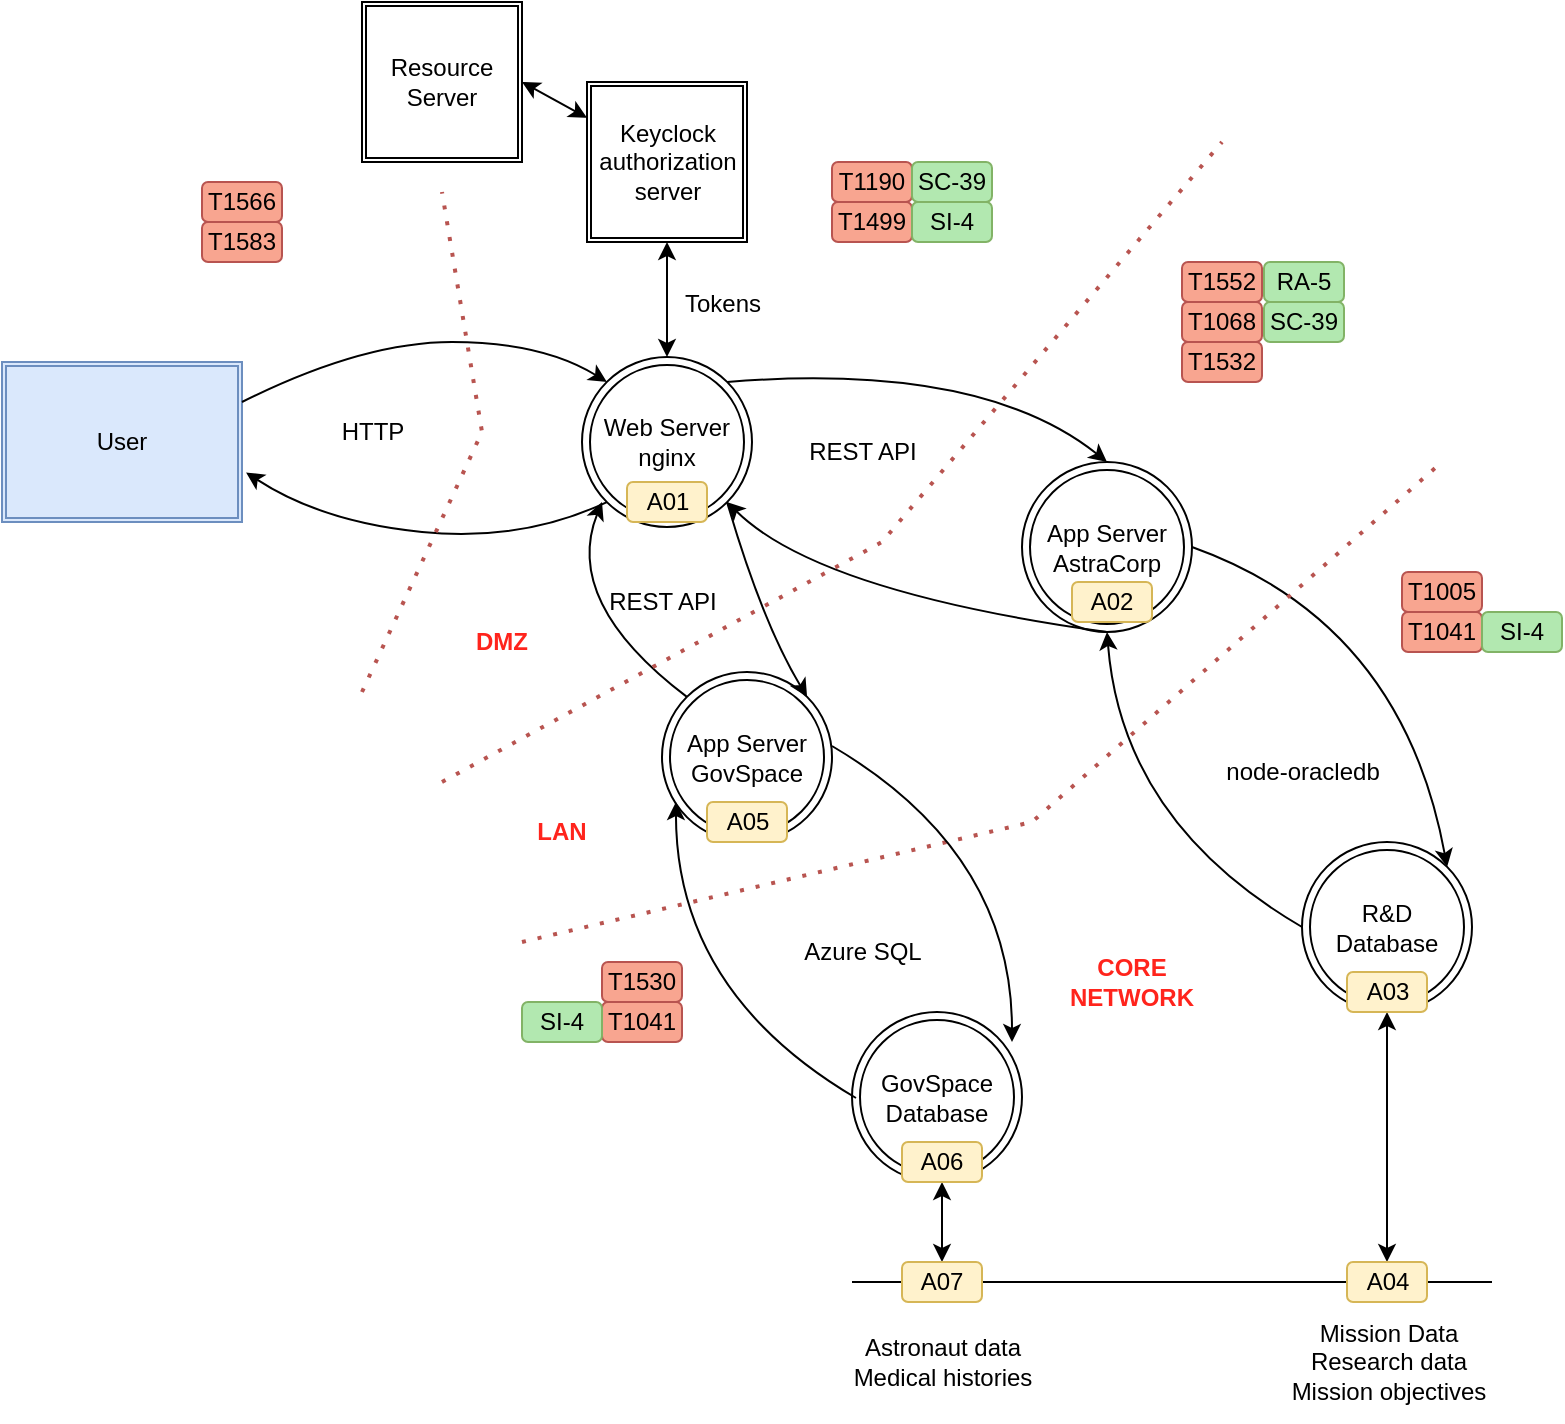 <mxfile version="21.6.8" type="device">
  <diagram name="Page-1" id="u581oy2ouIjWav65Jx8V">
    <mxGraphModel dx="1008" dy="664" grid="1" gridSize="10" guides="1" tooltips="1" connect="1" arrows="1" fold="1" page="1" pageScale="1" pageWidth="850" pageHeight="1100" math="0" shadow="0">
      <root>
        <mxCell id="0" />
        <mxCell id="1" parent="0" />
        <mxCell id="Y-DS5flWOKjTqxdoKLKr-1" value="&lt;div&gt;Web Server&lt;/div&gt;&lt;div&gt;nginx&lt;br&gt;&lt;/div&gt;" style="ellipse;shape=doubleEllipse;whiteSpace=wrap;html=1;aspect=fixed;" parent="1" vertex="1">
          <mxGeometry x="370" y="207.5" width="85" height="85" as="geometry" />
        </mxCell>
        <mxCell id="Y-DS5flWOKjTqxdoKLKr-2" value="User" style="shape=ext;double=1;rounded=0;whiteSpace=wrap;html=1;fillColor=#dae8fc;strokeColor=#6c8ebf;" parent="1" vertex="1">
          <mxGeometry x="80" y="210" width="120" height="80" as="geometry" />
        </mxCell>
        <mxCell id="Y-DS5flWOKjTqxdoKLKr-3" value="Keyclock authorization server" style="shape=ext;double=1;whiteSpace=wrap;html=1;aspect=fixed;" parent="1" vertex="1">
          <mxGeometry x="372.5" y="70" width="80" height="80" as="geometry" />
        </mxCell>
        <mxCell id="Y-DS5flWOKjTqxdoKLKr-4" value="" style="endArrow=classic;startArrow=classic;html=1;rounded=0;entryX=0.5;entryY=1;entryDx=0;entryDy=0;exitX=0.5;exitY=0;exitDx=0;exitDy=0;" parent="1" source="Y-DS5flWOKjTqxdoKLKr-1" target="Y-DS5flWOKjTqxdoKLKr-3" edge="1">
          <mxGeometry width="50" height="50" relative="1" as="geometry">
            <mxPoint x="380" y="350" as="sourcePoint" />
            <mxPoint x="430" y="300" as="targetPoint" />
          </mxGeometry>
        </mxCell>
        <mxCell id="Y-DS5flWOKjTqxdoKLKr-5" value="Tokens" style="text;html=1;align=center;verticalAlign=middle;resizable=0;points=[];autosize=1;strokeColor=none;fillColor=none;" parent="1" vertex="1">
          <mxGeometry x="410" y="166" width="60" height="30" as="geometry" />
        </mxCell>
        <mxCell id="Y-DS5flWOKjTqxdoKLKr-6" value="Resource Server" style="shape=ext;double=1;whiteSpace=wrap;html=1;aspect=fixed;" parent="1" vertex="1">
          <mxGeometry x="260" y="30" width="80" height="80" as="geometry" />
        </mxCell>
        <mxCell id="Y-DS5flWOKjTqxdoKLKr-7" value="" style="endArrow=classic;startArrow=classic;html=1;rounded=0;entryX=1;entryY=0.5;entryDx=0;entryDy=0;" parent="1" source="Y-DS5flWOKjTqxdoKLKr-3" target="Y-DS5flWOKjTqxdoKLKr-6" edge="1">
          <mxGeometry width="50" height="50" relative="1" as="geometry">
            <mxPoint x="423" y="218" as="sourcePoint" />
            <mxPoint x="423" y="160" as="targetPoint" />
          </mxGeometry>
        </mxCell>
        <mxCell id="Y-DS5flWOKjTqxdoKLKr-11" value="" style="curved=1;endArrow=classic;html=1;rounded=0;entryX=0;entryY=0;entryDx=0;entryDy=0;exitX=1;exitY=0.25;exitDx=0;exitDy=0;" parent="1" source="Y-DS5flWOKjTqxdoKLKr-2" target="Y-DS5flWOKjTqxdoKLKr-1" edge="1">
          <mxGeometry width="50" height="50" relative="1" as="geometry">
            <mxPoint x="260" y="300" as="sourcePoint" />
            <mxPoint x="430" y="300" as="targetPoint" />
            <Array as="points">
              <mxPoint x="260" y="200" />
              <mxPoint x="350" y="200" />
            </Array>
          </mxGeometry>
        </mxCell>
        <mxCell id="Y-DS5flWOKjTqxdoKLKr-12" value="" style="curved=1;endArrow=classic;html=1;rounded=0;entryX=1.017;entryY=0.69;entryDx=0;entryDy=0;exitX=0;exitY=1;exitDx=0;exitDy=0;entryPerimeter=0;" parent="1" source="Y-DS5flWOKjTqxdoKLKr-1" target="Y-DS5flWOKjTqxdoKLKr-2" edge="1">
          <mxGeometry width="50" height="50" relative="1" as="geometry">
            <mxPoint x="370" y="300" as="sourcePoint" />
            <mxPoint x="188" y="290" as="targetPoint" />
            <Array as="points">
              <mxPoint x="340" y="300" />
              <mxPoint x="240" y="290" />
            </Array>
          </mxGeometry>
        </mxCell>
        <mxCell id="Y-DS5flWOKjTqxdoKLKr-13" value="HTTP" style="text;html=1;align=center;verticalAlign=middle;resizable=0;points=[];autosize=1;strokeColor=none;fillColor=none;" parent="1" vertex="1">
          <mxGeometry x="240" y="230" width="50" height="30" as="geometry" />
        </mxCell>
        <mxCell id="Y-DS5flWOKjTqxdoKLKr-14" value="&lt;div&gt;App Server&lt;/div&gt;&lt;div&gt;AstraCorp&lt;/div&gt;" style="ellipse;shape=doubleEllipse;whiteSpace=wrap;html=1;aspect=fixed;" parent="1" vertex="1">
          <mxGeometry x="590" y="260" width="85" height="85" as="geometry" />
        </mxCell>
        <mxCell id="Y-DS5flWOKjTqxdoKLKr-15" value="" style="curved=1;endArrow=classic;html=1;rounded=0;entryX=0.5;entryY=0;entryDx=0;entryDy=0;exitX=1;exitY=0;exitDx=0;exitDy=0;" parent="1" source="Y-DS5flWOKjTqxdoKLKr-1" target="Y-DS5flWOKjTqxdoKLKr-14" edge="1">
          <mxGeometry width="50" height="50" relative="1" as="geometry">
            <mxPoint x="450" y="235" as="sourcePoint" />
            <mxPoint x="632" y="225" as="targetPoint" />
            <Array as="points">
              <mxPoint x="570" y="210" />
            </Array>
          </mxGeometry>
        </mxCell>
        <mxCell id="Y-DS5flWOKjTqxdoKLKr-16" value="" style="curved=1;endArrow=classic;html=1;rounded=0;entryX=1;entryY=1;entryDx=0;entryDy=0;exitX=0.5;exitY=1;exitDx=0;exitDy=0;" parent="1" source="Y-DS5flWOKjTqxdoKLKr-14" target="Y-DS5flWOKjTqxdoKLKr-1" edge="1">
          <mxGeometry width="50" height="50" relative="1" as="geometry">
            <mxPoint x="615" y="315" as="sourcePoint" />
            <mxPoint x="425" y="300" as="targetPoint" />
            <Array as="points">
              <mxPoint x="488" y="325" />
            </Array>
          </mxGeometry>
        </mxCell>
        <mxCell id="Y-DS5flWOKjTqxdoKLKr-17" value="R&amp;amp;D Database" style="ellipse;shape=doubleEllipse;whiteSpace=wrap;html=1;aspect=fixed;" parent="1" vertex="1">
          <mxGeometry x="730" y="450" width="85" height="85" as="geometry" />
        </mxCell>
        <mxCell id="Y-DS5flWOKjTqxdoKLKr-18" value="Mission Data&lt;br&gt;Research data&lt;br&gt;Mission objectives" style="text;html=1;align=center;verticalAlign=middle;resizable=0;points=[];autosize=1;strokeColor=none;fillColor=none;" parent="1" vertex="1">
          <mxGeometry x="712.5" y="680" width="120" height="60" as="geometry" />
        </mxCell>
        <mxCell id="Y-DS5flWOKjTqxdoKLKr-19" value="Astronaut data&lt;br&gt;Medical histories" style="text;html=1;align=center;verticalAlign=middle;resizable=0;points=[];autosize=1;strokeColor=none;fillColor=none;" parent="1" vertex="1">
          <mxGeometry x="495" y="690" width="110" height="40" as="geometry" />
        </mxCell>
        <mxCell id="Y-DS5flWOKjTqxdoKLKr-20" value="&lt;div&gt;GovSpace&lt;/div&gt;&lt;div&gt;Database&lt;br&gt;&lt;/div&gt;" style="ellipse;shape=doubleEllipse;whiteSpace=wrap;html=1;aspect=fixed;" parent="1" vertex="1">
          <mxGeometry x="505" y="535" width="85" height="85" as="geometry" />
        </mxCell>
        <mxCell id="Y-DS5flWOKjTqxdoKLKr-21" value="" style="curved=1;endArrow=classic;html=1;rounded=0;entryX=0.5;entryY=1;entryDx=0;entryDy=0;exitX=0;exitY=0.5;exitDx=0;exitDy=0;" parent="1" source="Y-DS5flWOKjTqxdoKLKr-17" target="Y-DS5flWOKjTqxdoKLKr-14" edge="1">
          <mxGeometry width="50" height="50" relative="1" as="geometry">
            <mxPoint x="692.5" y="485" as="sourcePoint" />
            <mxPoint x="502.5" y="420" as="targetPoint" />
            <Array as="points">
              <mxPoint x="640" y="440" />
            </Array>
          </mxGeometry>
        </mxCell>
        <mxCell id="Y-DS5flWOKjTqxdoKLKr-22" value="" style="curved=1;endArrow=classic;html=1;rounded=0;entryX=1;entryY=0;entryDx=0;entryDy=0;exitX=1;exitY=0.5;exitDx=0;exitDy=0;" parent="1" source="Y-DS5flWOKjTqxdoKLKr-14" target="Y-DS5flWOKjTqxdoKLKr-17" edge="1">
          <mxGeometry width="50" height="50" relative="1" as="geometry">
            <mxPoint x="710" y="320" as="sourcePoint" />
            <mxPoint x="770" y="478" as="targetPoint" />
            <Array as="points">
              <mxPoint x="780" y="340" />
            </Array>
          </mxGeometry>
        </mxCell>
        <mxCell id="Y-DS5flWOKjTqxdoKLKr-23" value="&lt;div&gt;App Server&lt;/div&gt;&lt;div&gt;GovSpace&lt;br&gt;&lt;/div&gt;" style="ellipse;shape=doubleEllipse;whiteSpace=wrap;html=1;aspect=fixed;" parent="1" vertex="1">
          <mxGeometry x="410" y="365" width="85" height="85" as="geometry" />
        </mxCell>
        <mxCell id="Y-DS5flWOKjTqxdoKLKr-24" value="" style="curved=1;endArrow=classic;html=1;rounded=0;entryX=1;entryY=0;entryDx=0;entryDy=0;exitX=1;exitY=1;exitDx=0;exitDy=0;" parent="1" source="Y-DS5flWOKjTqxdoKLKr-1" target="Y-DS5flWOKjTqxdoKLKr-23" edge="1">
          <mxGeometry width="50" height="50" relative="1" as="geometry">
            <mxPoint x="642.5" y="395" as="sourcePoint" />
            <mxPoint x="452.5" y="330" as="targetPoint" />
            <Array as="points">
              <mxPoint x="460" y="340" />
            </Array>
          </mxGeometry>
        </mxCell>
        <mxCell id="Y-DS5flWOKjTqxdoKLKr-26" value="" style="curved=1;endArrow=classic;html=1;rounded=0;exitX=0;exitY=0;exitDx=0;exitDy=0;" parent="1" source="Y-DS5flWOKjTqxdoKLKr-23" edge="1">
          <mxGeometry width="50" height="50" relative="1" as="geometry">
            <mxPoint x="389.5" y="392" as="sourcePoint" />
            <mxPoint x="380" y="280" as="targetPoint" />
            <Array as="points">
              <mxPoint x="360" y="330" />
            </Array>
          </mxGeometry>
        </mxCell>
        <mxCell id="rwXWO6aztE1dw_tWEO8f-1" value="REST API" style="text;html=1;align=center;verticalAlign=middle;resizable=0;points=[];autosize=1;strokeColor=none;fillColor=none;" parent="1" vertex="1">
          <mxGeometry x="470" y="240" width="80" height="30" as="geometry" />
        </mxCell>
        <mxCell id="rwXWO6aztE1dw_tWEO8f-2" value="REST API" style="text;html=1;align=center;verticalAlign=middle;resizable=0;points=[];autosize=1;strokeColor=none;fillColor=none;" parent="1" vertex="1">
          <mxGeometry x="370" y="315" width="80" height="30" as="geometry" />
        </mxCell>
        <mxCell id="uUma87hHkmSIVHDN1pO2-2" value="" style="endArrow=none;dashed=1;html=1;dashPattern=1 3;strokeWidth=2;rounded=0;fillColor=#f8cecc;strokeColor=#b85450;" parent="1" edge="1">
          <mxGeometry width="50" height="50" relative="1" as="geometry">
            <mxPoint x="260" y="375" as="sourcePoint" />
            <mxPoint x="300" y="125" as="targetPoint" />
            <Array as="points">
              <mxPoint x="320" y="245" />
            </Array>
          </mxGeometry>
        </mxCell>
        <mxCell id="uUma87hHkmSIVHDN1pO2-3" value="" style="endArrow=none;dashed=1;html=1;dashPattern=1 3;strokeWidth=2;rounded=0;fillColor=#f8cecc;strokeColor=#b85450;" parent="1" edge="1">
          <mxGeometry width="50" height="50" relative="1" as="geometry">
            <mxPoint x="300" y="420" as="sourcePoint" />
            <mxPoint x="690" y="100" as="targetPoint" />
            <Array as="points">
              <mxPoint x="520" y="300" />
            </Array>
          </mxGeometry>
        </mxCell>
        <mxCell id="uUma87hHkmSIVHDN1pO2-4" value="" style="endArrow=none;dashed=1;html=1;dashPattern=1 3;strokeWidth=2;rounded=0;fillColor=#f8cecc;strokeColor=#b85450;" parent="1" edge="1">
          <mxGeometry width="50" height="50" relative="1" as="geometry">
            <mxPoint x="340" y="500" as="sourcePoint" />
            <mxPoint x="800" y="260" as="targetPoint" />
            <Array as="points">
              <mxPoint x="595" y="440" />
            </Array>
          </mxGeometry>
        </mxCell>
        <mxCell id="WtxGp2eM7L9BiFQofqWQ-3" value="" style="curved=1;endArrow=classic;html=1;rounded=0;entryX=0.082;entryY=0.765;entryDx=0;entryDy=0;exitX=0;exitY=0.5;exitDx=0;exitDy=0;entryPerimeter=0;" edge="1" parent="1" target="Y-DS5flWOKjTqxdoKLKr-23">
          <mxGeometry width="50" height="50" relative="1" as="geometry">
            <mxPoint x="507" y="578" as="sourcePoint" />
            <mxPoint x="410" y="430" as="targetPoint" />
            <Array as="points">
              <mxPoint x="417" y="525" />
            </Array>
          </mxGeometry>
        </mxCell>
        <mxCell id="WtxGp2eM7L9BiFQofqWQ-4" value="" style="curved=1;endArrow=classic;html=1;rounded=0;entryX=0.082;entryY=0.765;entryDx=0;entryDy=0;exitX=0;exitY=0.5;exitDx=0;exitDy=0;entryPerimeter=0;" edge="1" parent="1">
          <mxGeometry width="50" height="50" relative="1" as="geometry">
            <mxPoint x="495" y="402" as="sourcePoint" />
            <mxPoint x="585" y="550" as="targetPoint" />
            <Array as="points">
              <mxPoint x="585" y="455" />
            </Array>
          </mxGeometry>
        </mxCell>
        <mxCell id="WtxGp2eM7L9BiFQofqWQ-5" value="" style="endArrow=none;html=1;rounded=0;" edge="1" parent="1" source="WtxGp2eM7L9BiFQofqWQ-19">
          <mxGeometry width="50" height="50" relative="1" as="geometry">
            <mxPoint x="825" y="670" as="sourcePoint" />
            <mxPoint x="505" y="670" as="targetPoint" />
          </mxGeometry>
        </mxCell>
        <mxCell id="WtxGp2eM7L9BiFQofqWQ-7" value="" style="endArrow=classic;startArrow=classic;html=1;rounded=0;entryX=0.5;entryY=1;entryDx=0;entryDy=0;exitX=0.5;exitY=0;exitDx=0;exitDy=0;" edge="1" parent="1" source="WtxGp2eM7L9BiFQofqWQ-19" target="WtxGp2eM7L9BiFQofqWQ-17">
          <mxGeometry width="50" height="50" relative="1" as="geometry">
            <mxPoint x="772" y="650" as="sourcePoint" />
            <mxPoint x="772" y="560" as="targetPoint" />
          </mxGeometry>
        </mxCell>
        <mxCell id="WtxGp2eM7L9BiFQofqWQ-8" value="" style="endArrow=classic;startArrow=classic;html=1;rounded=0;exitX=0.5;exitY=0;exitDx=0;exitDy=0;" edge="1" parent="1" source="WtxGp2eM7L9BiFQofqWQ-22">
          <mxGeometry width="50" height="50" relative="1" as="geometry">
            <mxPoint x="550" y="650" as="sourcePoint" />
            <mxPoint x="550" y="620" as="targetPoint" />
            <Array as="points">
              <mxPoint x="550" y="640" />
            </Array>
          </mxGeometry>
        </mxCell>
        <mxCell id="WtxGp2eM7L9BiFQofqWQ-9" value="&lt;font color=&quot;#ff241c&quot;&gt;&lt;b&gt;DMZ&lt;/b&gt;&lt;/font&gt;" style="text;html=1;strokeColor=none;fillColor=none;align=center;verticalAlign=middle;whiteSpace=wrap;rounded=0;" vertex="1" parent="1">
          <mxGeometry x="300" y="335" width="60" height="30" as="geometry" />
        </mxCell>
        <mxCell id="WtxGp2eM7L9BiFQofqWQ-10" value="&lt;font color=&quot;#ff241c&quot;&gt;&lt;b&gt;LAN&lt;/b&gt;&lt;/font&gt;" style="text;html=1;strokeColor=none;fillColor=none;align=center;verticalAlign=middle;whiteSpace=wrap;rounded=0;" vertex="1" parent="1">
          <mxGeometry x="330" y="430" width="60" height="30" as="geometry" />
        </mxCell>
        <mxCell id="WtxGp2eM7L9BiFQofqWQ-11" value="&lt;font color=&quot;#ff241c&quot;&gt;&lt;b&gt;CORE NETWORK&lt;br&gt;&lt;/b&gt;&lt;/font&gt;" style="text;html=1;strokeColor=none;fillColor=none;align=center;verticalAlign=middle;whiteSpace=wrap;rounded=0;" vertex="1" parent="1">
          <mxGeometry x="615" y="505" width="60" height="30" as="geometry" />
        </mxCell>
        <mxCell id="WtxGp2eM7L9BiFQofqWQ-12" value="node-oracledb" style="text;html=1;align=center;verticalAlign=middle;resizable=0;points=[];autosize=1;strokeColor=none;fillColor=none;" vertex="1" parent="1">
          <mxGeometry x="680" y="400" width="100" height="30" as="geometry" />
        </mxCell>
        <mxCell id="WtxGp2eM7L9BiFQofqWQ-13" value="Azure SQL" style="text;html=1;align=center;verticalAlign=middle;resizable=0;points=[];autosize=1;strokeColor=none;fillColor=none;" vertex="1" parent="1">
          <mxGeometry x="470" y="490" width="80" height="30" as="geometry" />
        </mxCell>
        <mxCell id="WtxGp2eM7L9BiFQofqWQ-14" value="A01" style="rounded=1;whiteSpace=wrap;html=1;fillColor=#fff2cc;strokeColor=#d6b656;glass=0;fillOpacity=100;" vertex="1" parent="1">
          <mxGeometry x="392.5" y="270" width="40" height="20" as="geometry" />
        </mxCell>
        <mxCell id="WtxGp2eM7L9BiFQofqWQ-15" value="A02" style="rounded=1;whiteSpace=wrap;html=1;fillColor=#fff2cc;strokeColor=#d6b656;glass=0;fillOpacity=100;" vertex="1" parent="1">
          <mxGeometry x="615" y="320" width="40" height="20" as="geometry" />
        </mxCell>
        <mxCell id="WtxGp2eM7L9BiFQofqWQ-16" value="A05" style="rounded=1;whiteSpace=wrap;html=1;fillColor=#fff2cc;strokeColor=#d6b656;glass=0;fillOpacity=100;" vertex="1" parent="1">
          <mxGeometry x="432.5" y="430" width="40" height="20" as="geometry" />
        </mxCell>
        <mxCell id="WtxGp2eM7L9BiFQofqWQ-17" value="A03" style="rounded=1;whiteSpace=wrap;html=1;fillColor=#fff2cc;strokeColor=#d6b656;glass=0;fillOpacity=100;" vertex="1" parent="1">
          <mxGeometry x="752.5" y="515" width="40" height="20" as="geometry" />
        </mxCell>
        <mxCell id="WtxGp2eM7L9BiFQofqWQ-18" value="A06" style="rounded=1;whiteSpace=wrap;html=1;fillColor=#fff2cc;strokeColor=#d6b656;glass=0;fillOpacity=100;" vertex="1" parent="1">
          <mxGeometry x="530" y="600" width="40" height="20" as="geometry" />
        </mxCell>
        <mxCell id="WtxGp2eM7L9BiFQofqWQ-20" value="" style="endArrow=none;html=1;rounded=0;" edge="1" parent="1" target="WtxGp2eM7L9BiFQofqWQ-19">
          <mxGeometry width="50" height="50" relative="1" as="geometry">
            <mxPoint x="825" y="670" as="sourcePoint" />
            <mxPoint x="505" y="670" as="targetPoint" />
          </mxGeometry>
        </mxCell>
        <mxCell id="WtxGp2eM7L9BiFQofqWQ-19" value="A04" style="rounded=1;whiteSpace=wrap;html=1;fillColor=#fff2cc;strokeColor=#d6b656;glass=0;fillOpacity=100;" vertex="1" parent="1">
          <mxGeometry x="752.5" y="660" width="40" height="20" as="geometry" />
        </mxCell>
        <mxCell id="WtxGp2eM7L9BiFQofqWQ-22" value="A07" style="rounded=1;whiteSpace=wrap;html=1;fillColor=#fff2cc;strokeColor=#d6b656;glass=0;fillOpacity=100;" vertex="1" parent="1">
          <mxGeometry x="530" y="660" width="40" height="20" as="geometry" />
        </mxCell>
        <mxCell id="WtxGp2eM7L9BiFQofqWQ-23" value="T1583" style="rounded=1;whiteSpace=wrap;html=1;fillColor=#F8A590;strokeColor=#b85450;glass=0;fillOpacity=100;" vertex="1" parent="1">
          <mxGeometry x="180" y="140" width="40" height="20" as="geometry" />
        </mxCell>
        <mxCell id="WtxGp2eM7L9BiFQofqWQ-25" value="T1190" style="rounded=1;whiteSpace=wrap;html=1;fillColor=#F8A590;strokeColor=#b85450;glass=0;fillOpacity=100;" vertex="1" parent="1">
          <mxGeometry x="495" y="110" width="40" height="20" as="geometry" />
        </mxCell>
        <mxCell id="WtxGp2eM7L9BiFQofqWQ-27" value="T1552" style="rounded=1;whiteSpace=wrap;html=1;fillColor=#F8A590;strokeColor=#b85450;glass=0;fillOpacity=100;" vertex="1" parent="1">
          <mxGeometry x="670" y="160" width="40" height="20" as="geometry" />
        </mxCell>
        <mxCell id="WtxGp2eM7L9BiFQofqWQ-28" value="T1068" style="rounded=1;whiteSpace=wrap;html=1;fillColor=#F8A590;strokeColor=#b85450;glass=0;fillOpacity=100;" vertex="1" parent="1">
          <mxGeometry x="670" y="180" width="40" height="20" as="geometry" />
        </mxCell>
        <mxCell id="WtxGp2eM7L9BiFQofqWQ-29" value="T1566" style="rounded=1;whiteSpace=wrap;html=1;fillColor=#F8A590;strokeColor=#b85450;glass=0;fillOpacity=100;" vertex="1" parent="1">
          <mxGeometry x="180" y="120" width="40" height="20" as="geometry" />
        </mxCell>
        <mxCell id="WtxGp2eM7L9BiFQofqWQ-32" value="T1532" style="rounded=1;whiteSpace=wrap;html=1;fillColor=#F8A590;strokeColor=#b85450;glass=0;fillOpacity=100;" vertex="1" parent="1">
          <mxGeometry x="670" y="200" width="40" height="20" as="geometry" />
        </mxCell>
        <mxCell id="WtxGp2eM7L9BiFQofqWQ-33" value="T1005" style="rounded=1;whiteSpace=wrap;html=1;fillColor=#F8A590;strokeColor=#b85450;glass=0;fillOpacity=100;" vertex="1" parent="1">
          <mxGeometry x="780" y="315" width="40" height="20" as="geometry" />
        </mxCell>
        <mxCell id="WtxGp2eM7L9BiFQofqWQ-34" value="T1530" style="rounded=1;whiteSpace=wrap;html=1;fillColor=#F8A590;strokeColor=#b85450;glass=0;fillOpacity=100;" vertex="1" parent="1">
          <mxGeometry x="380" y="510" width="40" height="20" as="geometry" />
        </mxCell>
        <mxCell id="WtxGp2eM7L9BiFQofqWQ-35" value="T1041" style="rounded=1;whiteSpace=wrap;html=1;fillColor=#F8A590;strokeColor=#b85450;glass=0;fillOpacity=100;" vertex="1" parent="1">
          <mxGeometry x="780" y="335" width="40" height="20" as="geometry" />
        </mxCell>
        <mxCell id="WtxGp2eM7L9BiFQofqWQ-36" value="T1041" style="rounded=1;whiteSpace=wrap;html=1;fillColor=#F8A590;strokeColor=#b85450;glass=0;fillOpacity=100;" vertex="1" parent="1">
          <mxGeometry x="380" y="530" width="40" height="20" as="geometry" />
        </mxCell>
        <mxCell id="WtxGp2eM7L9BiFQofqWQ-37" value="T1499" style="rounded=1;whiteSpace=wrap;html=1;fillColor=#F8A590;strokeColor=#b85450;glass=0;fillOpacity=100;" vertex="1" parent="1">
          <mxGeometry x="495" y="130" width="40" height="20" as="geometry" />
        </mxCell>
        <mxCell id="WtxGp2eM7L9BiFQofqWQ-38" value="SC-39" style="rounded=1;whiteSpace=wrap;html=1;fillColor=#B2E8B0;strokeColor=#82b366;glass=0;fillOpacity=100;" vertex="1" parent="1">
          <mxGeometry x="711" y="180" width="40" height="20" as="geometry" />
        </mxCell>
        <mxCell id="WtxGp2eM7L9BiFQofqWQ-39" value="SC-39" style="rounded=1;whiteSpace=wrap;html=1;fillColor=#B2E8B0;strokeColor=#82b366;glass=0;fillOpacity=100;" vertex="1" parent="1">
          <mxGeometry x="535" y="110" width="40" height="20" as="geometry" />
        </mxCell>
        <mxCell id="WtxGp2eM7L9BiFQofqWQ-40" value="SI-4" style="rounded=1;whiteSpace=wrap;html=1;fillColor=#B2E8B0;strokeColor=#82b366;glass=0;fillOpacity=100;" vertex="1" parent="1">
          <mxGeometry x="535" y="130" width="40" height="20" as="geometry" />
        </mxCell>
        <mxCell id="WtxGp2eM7L9BiFQofqWQ-41" value="RA-5" style="rounded=1;whiteSpace=wrap;html=1;fillColor=#B2E8B0;strokeColor=#82b366;glass=0;fillOpacity=100;" vertex="1" parent="1">
          <mxGeometry x="711" y="160" width="40" height="20" as="geometry" />
        </mxCell>
        <mxCell id="WtxGp2eM7L9BiFQofqWQ-42" value="SI-4" style="rounded=1;whiteSpace=wrap;html=1;fillColor=#B2E8B0;strokeColor=#82b366;glass=0;fillOpacity=100;" vertex="1" parent="1">
          <mxGeometry x="340" y="530" width="40" height="20" as="geometry" />
        </mxCell>
        <mxCell id="WtxGp2eM7L9BiFQofqWQ-43" value="SI-4" style="rounded=1;whiteSpace=wrap;html=1;fillColor=#B2E8B0;strokeColor=#82b366;glass=0;fillOpacity=100;" vertex="1" parent="1">
          <mxGeometry x="820" y="335" width="40" height="20" as="geometry" />
        </mxCell>
      </root>
    </mxGraphModel>
  </diagram>
</mxfile>
